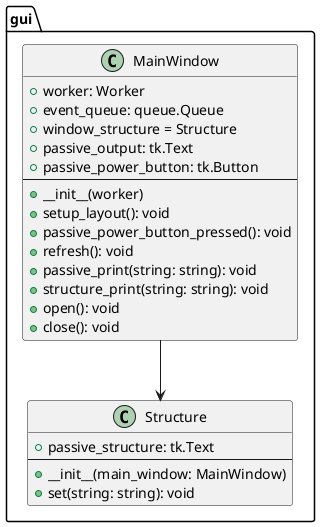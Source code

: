 @startuml gui
package gui {
    class MainWindow {
        + worker: Worker
        + event_queue: queue.Queue
        + window_structure = Structure
        + passive_output: tk.Text
        + passive_power_button: tk.Button
        --
        + __init__(worker)
        + setup_layout(): void
        + passive_power_button_pressed(): void
        + refresh(): void
        + passive_print(string: string): void
        + structure_print(string: string): void
        + open(): void
        + close(): void
    }

    class Structure {
        + passive_structure: tk.Text
        --
        + __init__(main_window: MainWindow)
        + set(string: string): void
    }

    MainWindow --> Structure
}
@enduml